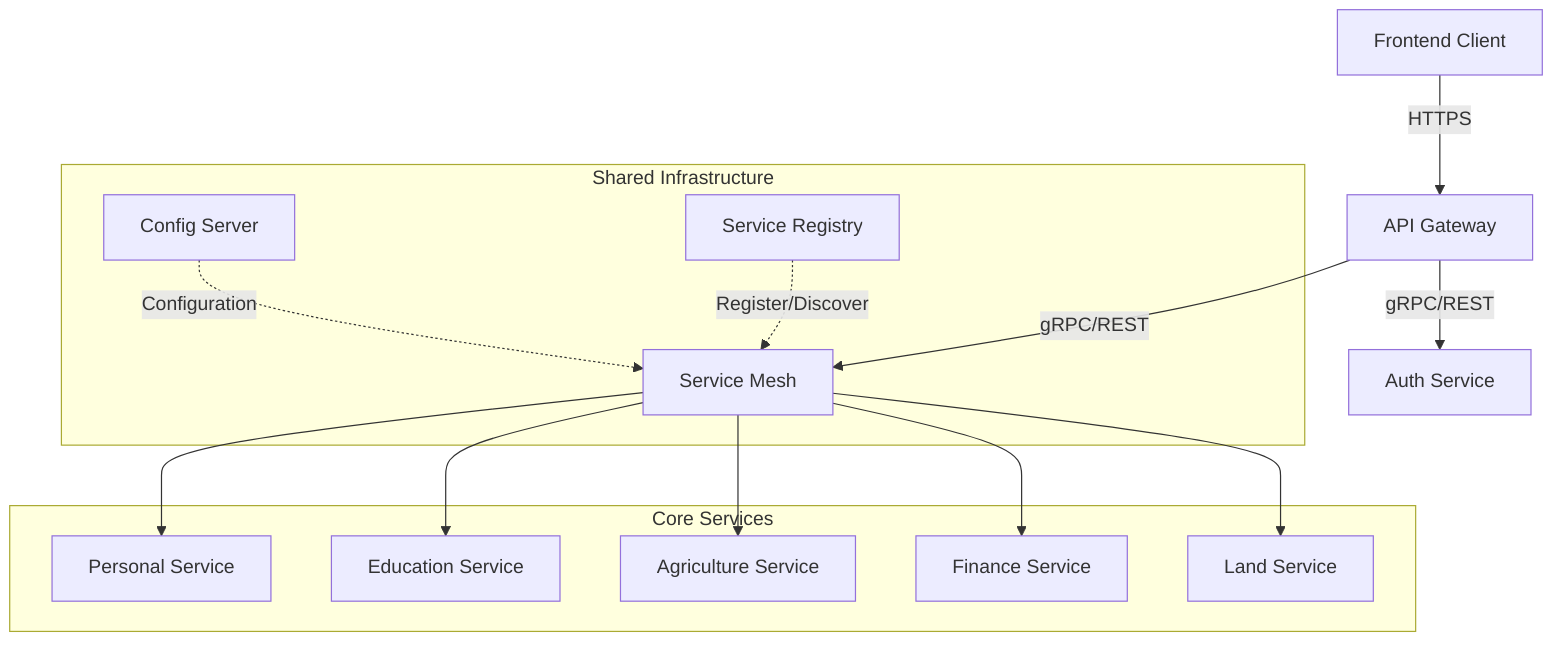 graph TB
    Client["Frontend Client"]
    Gateway["API Gateway"]
    Auth["Auth Service"]
    
    subgraph "Core Services"
        Personal["Personal Service"]
        Education["Education Service"]
        Agriculture["Agriculture Service"]
        Finance["Finance Service"]
        Land["Land Service"]
    end
    
    subgraph "Shared Infrastructure"
        ServiceMesh["Service Mesh"]
        ConfigServer["Config Server"]
        ServiceRegistry["Service Registry"]
    end
    
    Client -->|"HTTPS"| Gateway
    Gateway -->|"gRPC/REST"| Auth
    Gateway -->|"gRPC/REST"| ServiceMesh
    ServiceMesh --> Personal
    ServiceMesh --> Education
    ServiceMesh --> Agriculture
    ServiceMesh --> Finance
    ServiceMesh --> Land
    
    ServiceRegistry -.->|"Register/Discover"| ServiceMesh
    ConfigServer -.->|"Configuration"| ServiceMesh